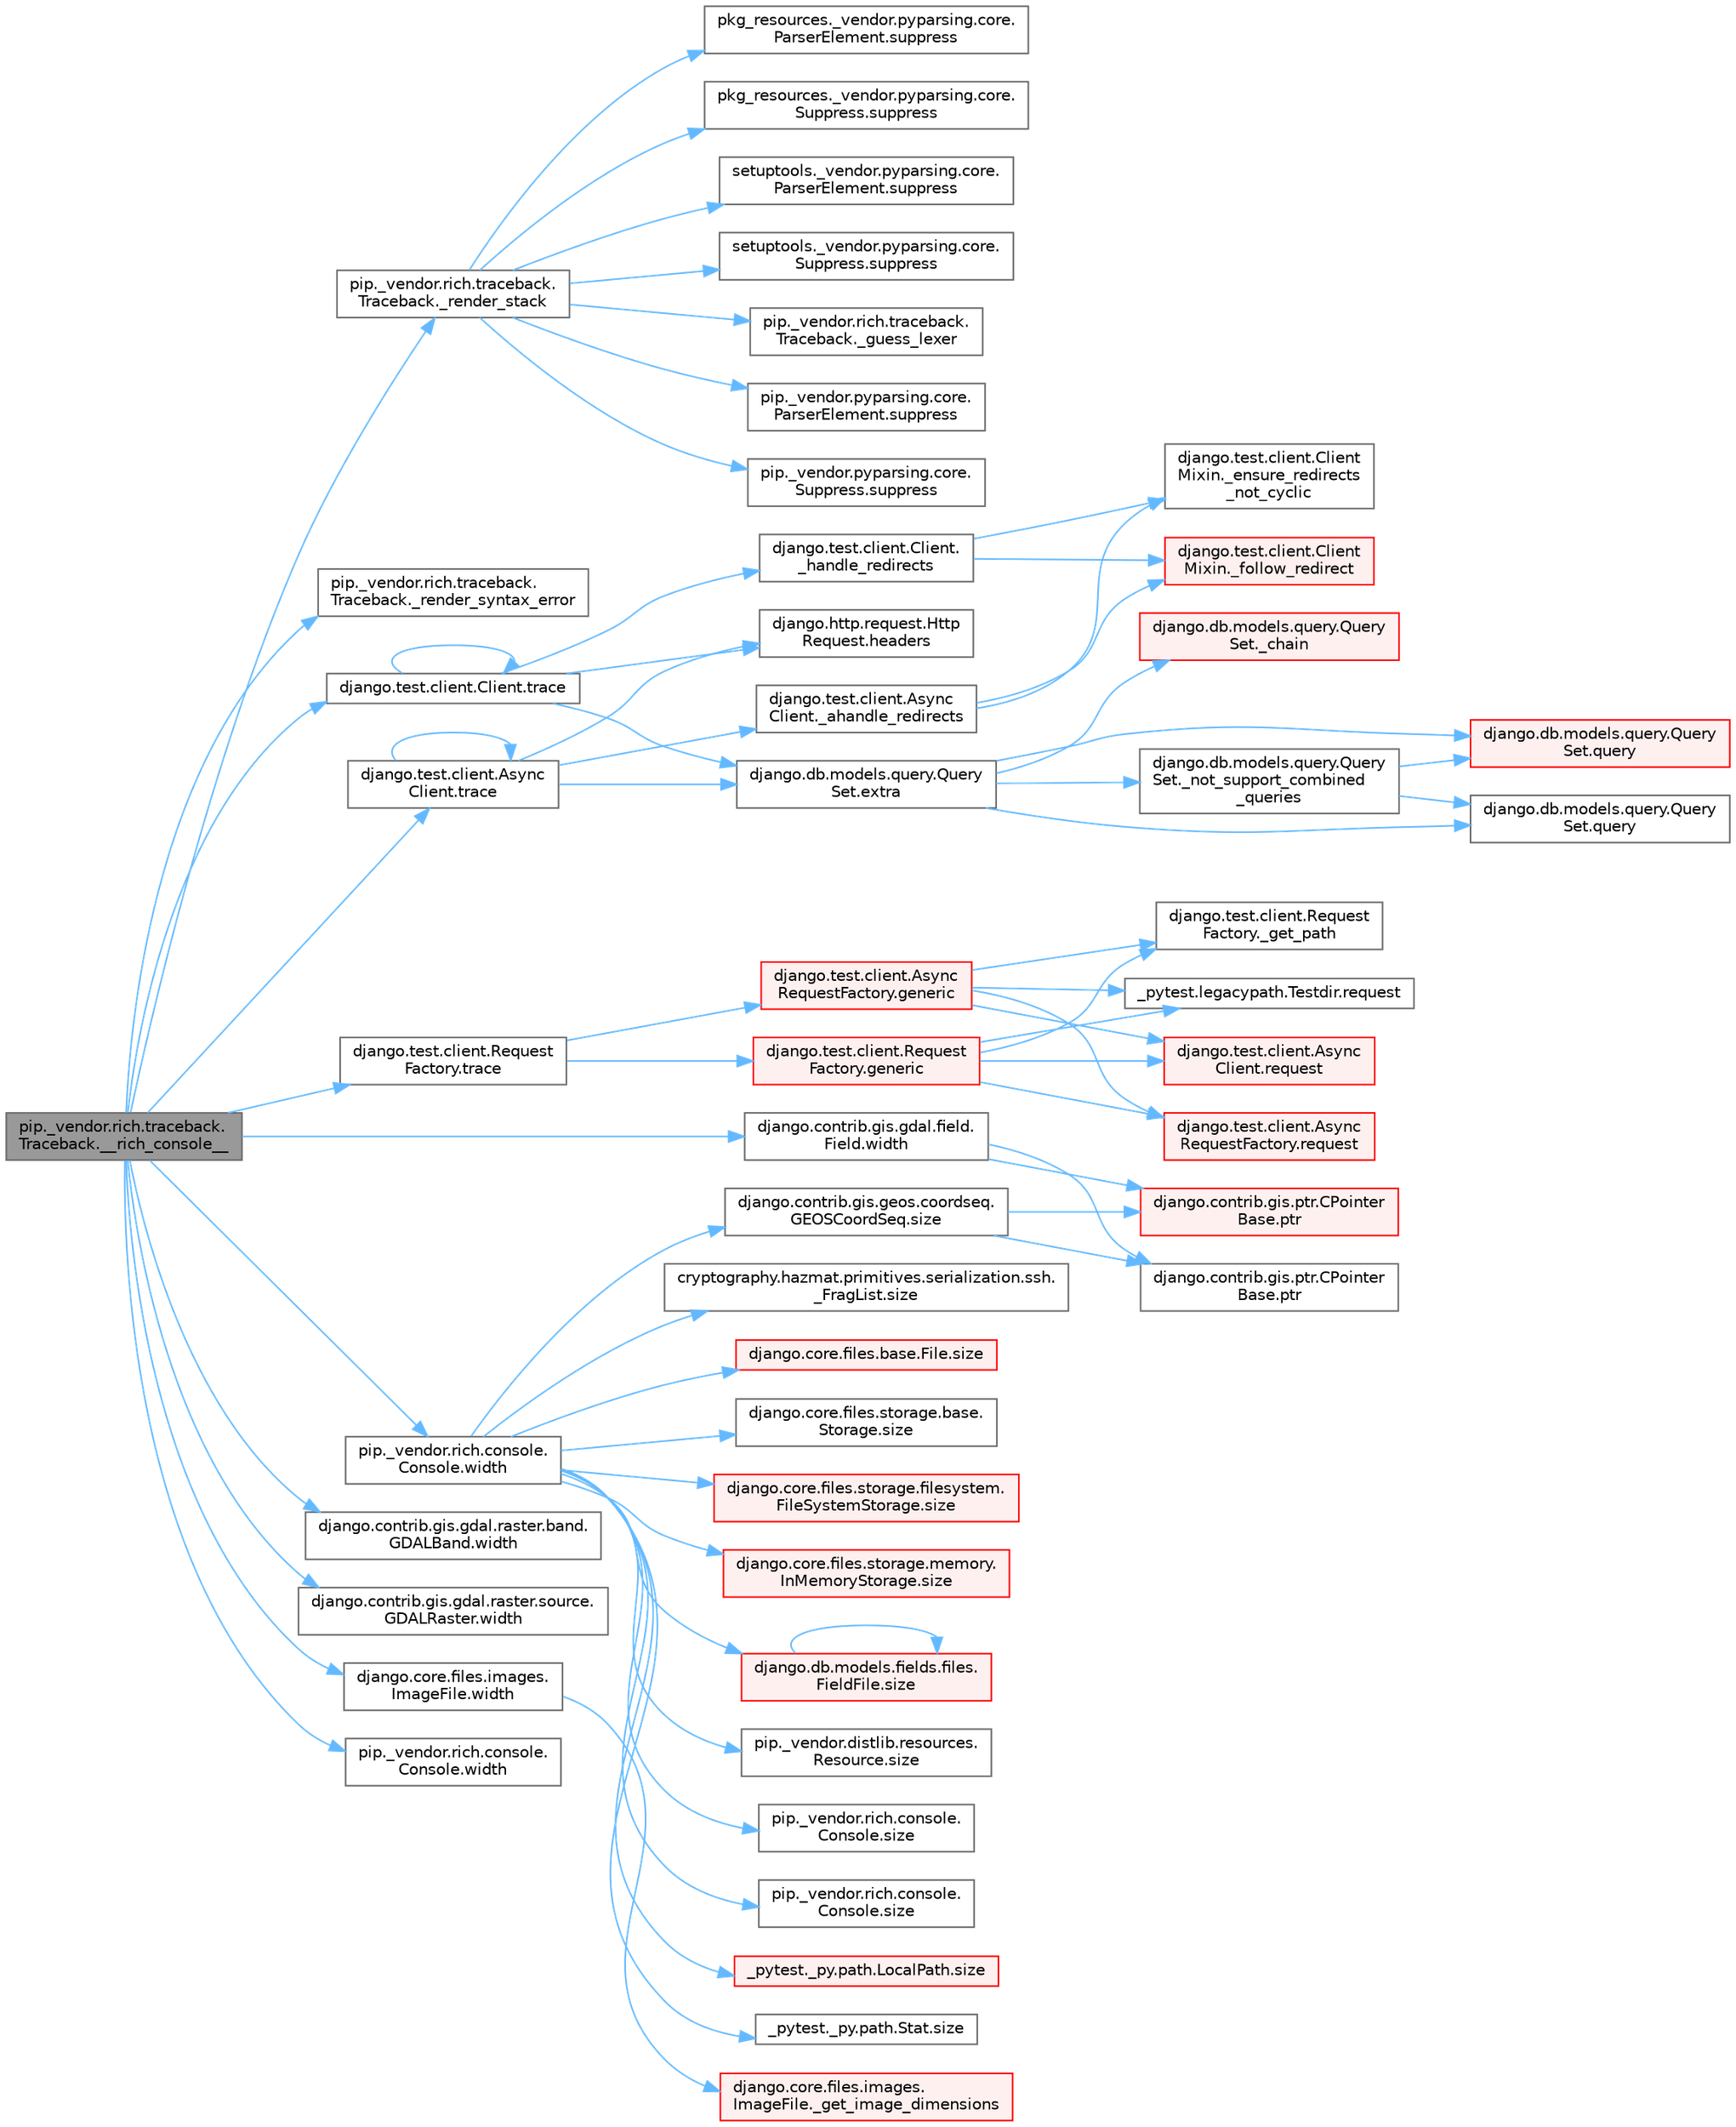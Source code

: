 digraph "pip._vendor.rich.traceback.Traceback.__rich_console__"
{
 // LATEX_PDF_SIZE
  bgcolor="transparent";
  edge [fontname=Helvetica,fontsize=10,labelfontname=Helvetica,labelfontsize=10];
  node [fontname=Helvetica,fontsize=10,shape=box,height=0.2,width=0.4];
  rankdir="LR";
  Node1 [id="Node000001",label="pip._vendor.rich.traceback.\lTraceback.__rich_console__",height=0.2,width=0.4,color="gray40", fillcolor="grey60", style="filled", fontcolor="black",tooltip=" "];
  Node1 -> Node2 [id="edge1_Node000001_Node000002",color="steelblue1",style="solid",tooltip=" "];
  Node2 [id="Node000002",label="pip._vendor.rich.traceback.\lTraceback._render_stack",height=0.2,width=0.4,color="grey40", fillcolor="white", style="filled",URL="$classpip_1_1__vendor_1_1rich_1_1traceback_1_1_traceback.html#ab6797427429ce94db45452a4dd22f62d",tooltip=" "];
  Node2 -> Node3 [id="edge2_Node000002_Node000003",color="steelblue1",style="solid",tooltip=" "];
  Node3 [id="Node000003",label="pip._vendor.rich.traceback.\lTraceback._guess_lexer",height=0.2,width=0.4,color="grey40", fillcolor="white", style="filled",URL="$classpip_1_1__vendor_1_1rich_1_1traceback_1_1_traceback.html#ac66024919f5b43f84fdc512c10e4e864",tooltip=" "];
  Node2 -> Node4 [id="edge3_Node000002_Node000004",color="steelblue1",style="solid",tooltip=" "];
  Node4 [id="Node000004",label="pip._vendor.pyparsing.core.\lParserElement.suppress",height=0.2,width=0.4,color="grey40", fillcolor="white", style="filled",URL="$classpip_1_1__vendor_1_1pyparsing_1_1core_1_1_parser_element.html#a884b5e09bec4228e9b9e79e7f0fd1a9d",tooltip=" "];
  Node2 -> Node5 [id="edge4_Node000002_Node000005",color="steelblue1",style="solid",tooltip=" "];
  Node5 [id="Node000005",label="pip._vendor.pyparsing.core.\lSuppress.suppress",height=0.2,width=0.4,color="grey40", fillcolor="white", style="filled",URL="$classpip_1_1__vendor_1_1pyparsing_1_1core_1_1_suppress.html#a6871faeb0778e8c8c58abb858516a293",tooltip=" "];
  Node2 -> Node6 [id="edge5_Node000002_Node000006",color="steelblue1",style="solid",tooltip=" "];
  Node6 [id="Node000006",label="pkg_resources._vendor.pyparsing.core.\lParserElement.suppress",height=0.2,width=0.4,color="grey40", fillcolor="white", style="filled",URL="$classpkg__resources_1_1__vendor_1_1pyparsing_1_1core_1_1_parser_element.html#a20564169d6176bcc9a9edef872d7f967",tooltip=" "];
  Node2 -> Node7 [id="edge6_Node000002_Node000007",color="steelblue1",style="solid",tooltip=" "];
  Node7 [id="Node000007",label="pkg_resources._vendor.pyparsing.core.\lSuppress.suppress",height=0.2,width=0.4,color="grey40", fillcolor="white", style="filled",URL="$classpkg__resources_1_1__vendor_1_1pyparsing_1_1core_1_1_suppress.html#a1c97e6205cbed31f9f22602e98add9fb",tooltip=" "];
  Node2 -> Node8 [id="edge7_Node000002_Node000008",color="steelblue1",style="solid",tooltip=" "];
  Node8 [id="Node000008",label="setuptools._vendor.pyparsing.core.\lParserElement.suppress",height=0.2,width=0.4,color="grey40", fillcolor="white", style="filled",URL="$classsetuptools_1_1__vendor_1_1pyparsing_1_1core_1_1_parser_element.html#acf8784820a0ca917f22d22b7ed612b73",tooltip=" "];
  Node2 -> Node9 [id="edge8_Node000002_Node000009",color="steelblue1",style="solid",tooltip=" "];
  Node9 [id="Node000009",label="setuptools._vendor.pyparsing.core.\lSuppress.suppress",height=0.2,width=0.4,color="grey40", fillcolor="white", style="filled",URL="$classsetuptools_1_1__vendor_1_1pyparsing_1_1core_1_1_suppress.html#ad15cb866ba79cc6605d054eec8ec74bb",tooltip=" "];
  Node1 -> Node10 [id="edge9_Node000001_Node000010",color="steelblue1",style="solid",tooltip=" "];
  Node10 [id="Node000010",label="pip._vendor.rich.traceback.\lTraceback._render_syntax_error",height=0.2,width=0.4,color="grey40", fillcolor="white", style="filled",URL="$classpip_1_1__vendor_1_1rich_1_1traceback_1_1_traceback.html#a90d56208f9a9fd85aa937346fa2de637",tooltip=" "];
  Node1 -> Node11 [id="edge10_Node000001_Node000011",color="steelblue1",style="solid",tooltip=" "];
  Node11 [id="Node000011",label="django.test.client.Async\lClient.trace",height=0.2,width=0.4,color="grey40", fillcolor="white", style="filled",URL="$classdjango_1_1test_1_1client_1_1_async_client.html#a197d5b0fa84f8aab0df2c9a74b5f6176",tooltip=" "];
  Node11 -> Node12 [id="edge11_Node000011_Node000012",color="steelblue1",style="solid",tooltip=" "];
  Node12 [id="Node000012",label="django.test.client.Async\lClient._ahandle_redirects",height=0.2,width=0.4,color="grey40", fillcolor="white", style="filled",URL="$classdjango_1_1test_1_1client_1_1_async_client.html#a8740fe0dc39e7fe74e515be78449ee76",tooltip=" "];
  Node12 -> Node13 [id="edge12_Node000012_Node000013",color="steelblue1",style="solid",tooltip=" "];
  Node13 [id="Node000013",label="django.test.client.Client\lMixin._ensure_redirects\l_not_cyclic",height=0.2,width=0.4,color="grey40", fillcolor="white", style="filled",URL="$classdjango_1_1test_1_1client_1_1_client_mixin.html#ad7099532600f4531dd132d81939d61ad",tooltip=" "];
  Node12 -> Node14 [id="edge13_Node000012_Node000014",color="steelblue1",style="solid",tooltip=" "];
  Node14 [id="Node000014",label="django.test.client.Client\lMixin._follow_redirect",height=0.2,width=0.4,color="red", fillcolor="#FFF0F0", style="filled",URL="$classdjango_1_1test_1_1client_1_1_client_mixin.html#a8ef9c674c0e06268a84a19666287c660",tooltip=" "];
  Node11 -> Node1237 [id="edge14_Node000011_Node001237",color="steelblue1",style="solid",tooltip=" "];
  Node1237 [id="Node001237",label="django.db.models.query.Query\lSet.extra",height=0.2,width=0.4,color="grey40", fillcolor="white", style="filled",URL="$classdjango_1_1db_1_1models_1_1query_1_1_query_set.html#ae54983d1fa1ba41e84f20cea946cde79",tooltip=" "];
  Node1237 -> Node183 [id="edge15_Node001237_Node000183",color="steelblue1",style="solid",tooltip=" "];
  Node183 [id="Node000183",label="django.db.models.query.Query\lSet._chain",height=0.2,width=0.4,color="red", fillcolor="#FFF0F0", style="filled",URL="$classdjango_1_1db_1_1models_1_1query_1_1_query_set.html#a182d4dbe4af5d2d79141ccb1e5b0d103",tooltip=" "];
  Node1237 -> Node201 [id="edge16_Node001237_Node000201",color="steelblue1",style="solid",tooltip=" "];
  Node201 [id="Node000201",label="django.db.models.query.Query\lSet._not_support_combined\l_queries",height=0.2,width=0.4,color="grey40", fillcolor="white", style="filled",URL="$classdjango_1_1db_1_1models_1_1query_1_1_query_set.html#aa8310ec206924c94141bef75563958e2",tooltip=" "];
  Node201 -> Node175 [id="edge17_Node000201_Node000175",color="steelblue1",style="solid",tooltip=" "];
  Node175 [id="Node000175",label="django.db.models.query.Query\lSet.query",height=0.2,width=0.4,color="red", fillcolor="#FFF0F0", style="filled",URL="$classdjango_1_1db_1_1models_1_1query_1_1_query_set.html#a8028ed81b109acb162489dbd16604c83",tooltip=" "];
  Node201 -> Node177 [id="edge18_Node000201_Node000177",color="steelblue1",style="solid",tooltip=" "];
  Node177 [id="Node000177",label="django.db.models.query.Query\lSet.query",height=0.2,width=0.4,color="grey40", fillcolor="white", style="filled",URL="$classdjango_1_1db_1_1models_1_1query_1_1_query_set.html#a0b0307a9b3f65303afb2c5783372d2c2",tooltip=" "];
  Node1237 -> Node175 [id="edge19_Node001237_Node000175",color="steelblue1",style="solid",tooltip=" "];
  Node1237 -> Node177 [id="edge20_Node001237_Node000177",color="steelblue1",style="solid",tooltip=" "];
  Node11 -> Node375 [id="edge21_Node000011_Node000375",color="steelblue1",style="solid",tooltip=" "];
  Node375 [id="Node000375",label="django.http.request.Http\lRequest.headers",height=0.2,width=0.4,color="grey40", fillcolor="white", style="filled",URL="$classdjango_1_1http_1_1request_1_1_http_request.html#a757d86c06e163aa94180817723ce1b9c",tooltip=" "];
  Node11 -> Node11 [id="edge22_Node000011_Node000011",color="steelblue1",style="solid",tooltip=" "];
  Node1 -> Node4489 [id="edge23_Node000001_Node004489",color="steelblue1",style="solid",tooltip=" "];
  Node4489 [id="Node004489",label="django.test.client.Client.trace",height=0.2,width=0.4,color="grey40", fillcolor="white", style="filled",URL="$classdjango_1_1test_1_1client_1_1_client.html#a79f73f0c3939a11d92c0b9908d1f7508",tooltip=" "];
  Node4489 -> Node1465 [id="edge24_Node004489_Node001465",color="steelblue1",style="solid",tooltip=" "];
  Node1465 [id="Node001465",label="django.test.client.Client.\l_handle_redirects",height=0.2,width=0.4,color="grey40", fillcolor="white", style="filled",URL="$classdjango_1_1test_1_1client_1_1_client.html#a234b328f33c374ad181aa49c6515d469",tooltip=" "];
  Node1465 -> Node13 [id="edge25_Node001465_Node000013",color="steelblue1",style="solid",tooltip=" "];
  Node1465 -> Node14 [id="edge26_Node001465_Node000014",color="steelblue1",style="solid",tooltip=" "];
  Node4489 -> Node1237 [id="edge27_Node004489_Node001237",color="steelblue1",style="solid",tooltip=" "];
  Node4489 -> Node375 [id="edge28_Node004489_Node000375",color="steelblue1",style="solid",tooltip=" "];
  Node4489 -> Node4489 [id="edge29_Node004489_Node004489",color="steelblue1",style="solid",tooltip=" "];
  Node1 -> Node4490 [id="edge30_Node000001_Node004490",color="steelblue1",style="solid",tooltip=" "];
  Node4490 [id="Node004490",label="django.test.client.Request\lFactory.trace",height=0.2,width=0.4,color="grey40", fillcolor="white", style="filled",URL="$classdjango_1_1test_1_1client_1_1_request_factory.html#a36d3cbd7c94c45abbabe8805bd03701f",tooltip=" "];
  Node4490 -> Node1467 [id="edge31_Node004490_Node001467",color="steelblue1",style="solid",tooltip=" "];
  Node1467 [id="Node001467",label="django.test.client.Async\lRequestFactory.generic",height=0.2,width=0.4,color="red", fillcolor="#FFF0F0", style="filled",URL="$classdjango_1_1test_1_1client_1_1_async_request_factory.html#a470d6888694e77c09bd7d8bf6d588233",tooltip=" "];
  Node1467 -> Node1468 [id="edge32_Node001467_Node001468",color="steelblue1",style="solid",tooltip=" "];
  Node1468 [id="Node001468",label="django.test.client.Request\lFactory._get_path",height=0.2,width=0.4,color="grey40", fillcolor="white", style="filled",URL="$classdjango_1_1test_1_1client_1_1_request_factory.html#a302ee1757ca68b1b60b32b3828df772d",tooltip=" "];
  Node1467 -> Node376 [id="edge33_Node001467_Node000376",color="steelblue1",style="solid",tooltip=" "];
  Node376 [id="Node000376",label="_pytest.legacypath.Testdir.request",height=0.2,width=0.4,color="grey40", fillcolor="white", style="filled",URL="$class__pytest_1_1legacypath_1_1_testdir.html#a0e10c900efcd764da85254119e4d64c4",tooltip=" "];
  Node1467 -> Node377 [id="edge34_Node001467_Node000377",color="steelblue1",style="solid",tooltip=" "];
  Node377 [id="Node000377",label="django.test.client.Async\lClient.request",height=0.2,width=0.4,color="red", fillcolor="#FFF0F0", style="filled",URL="$classdjango_1_1test_1_1client_1_1_async_client.html#a891cc2f6b81dcf3583bbbde8d21a713a",tooltip=" "];
  Node1467 -> Node379 [id="edge35_Node001467_Node000379",color="steelblue1",style="solid",tooltip=" "];
  Node379 [id="Node000379",label="django.test.client.Async\lRequestFactory.request",height=0.2,width=0.4,color="red", fillcolor="#FFF0F0", style="filled",URL="$classdjango_1_1test_1_1client_1_1_async_request_factory.html#aab026845547a4c2d9203b8710b90f6cd",tooltip=" "];
  Node4490 -> Node1469 [id="edge36_Node004490_Node001469",color="steelblue1",style="solid",tooltip=" "];
  Node1469 [id="Node001469",label="django.test.client.Request\lFactory.generic",height=0.2,width=0.4,color="red", fillcolor="#FFF0F0", style="filled",URL="$classdjango_1_1test_1_1client_1_1_request_factory.html#a24740fe264de91d8c4c1205c9172206d",tooltip=" "];
  Node1469 -> Node1468 [id="edge37_Node001469_Node001468",color="steelblue1",style="solid",tooltip=" "];
  Node1469 -> Node376 [id="edge38_Node001469_Node000376",color="steelblue1",style="solid",tooltip=" "];
  Node1469 -> Node377 [id="edge39_Node001469_Node000377",color="steelblue1",style="solid",tooltip=" "];
  Node1469 -> Node379 [id="edge40_Node001469_Node000379",color="steelblue1",style="solid",tooltip=" "];
  Node1 -> Node1693 [id="edge41_Node000001_Node001693",color="steelblue1",style="solid",tooltip=" "];
  Node1693 [id="Node001693",label="django.contrib.gis.gdal.field.\lField.width",height=0.2,width=0.4,color="grey40", fillcolor="white", style="filled",URL="$classdjango_1_1contrib_1_1gis_1_1gdal_1_1field_1_1_field.html#a9d43a623b937f633a9e6dca9323f5fa7",tooltip=" "];
  Node1693 -> Node216 [id="edge42_Node001693_Node000216",color="steelblue1",style="solid",tooltip=" "];
  Node216 [id="Node000216",label="django.contrib.gis.ptr.CPointer\lBase.ptr",height=0.2,width=0.4,color="red", fillcolor="#FFF0F0", style="filled",URL="$classdjango_1_1contrib_1_1gis_1_1ptr_1_1_c_pointer_base.html#a55873c889d27c42497c5a832c24e041b",tooltip=" "];
  Node1693 -> Node217 [id="edge43_Node001693_Node000217",color="steelblue1",style="solid",tooltip=" "];
  Node217 [id="Node000217",label="django.contrib.gis.ptr.CPointer\lBase.ptr",height=0.2,width=0.4,color="grey40", fillcolor="white", style="filled",URL="$classdjango_1_1contrib_1_1gis_1_1ptr_1_1_c_pointer_base.html#a73d2e45828ab4d985549c571852996fa",tooltip=" "];
  Node1 -> Node1694 [id="edge44_Node000001_Node001694",color="steelblue1",style="solid",tooltip=" "];
  Node1694 [id="Node001694",label="django.contrib.gis.gdal.raster.band.\lGDALBand.width",height=0.2,width=0.4,color="grey40", fillcolor="white", style="filled",URL="$classdjango_1_1contrib_1_1gis_1_1gdal_1_1raster_1_1band_1_1_g_d_a_l_band.html#a407780888708f2bb99b4d298eb6d8062",tooltip=" "];
  Node1 -> Node1695 [id="edge45_Node000001_Node001695",color="steelblue1",style="solid",tooltip=" "];
  Node1695 [id="Node001695",label="django.contrib.gis.gdal.raster.source.\lGDALRaster.width",height=0.2,width=0.4,color="grey40", fillcolor="white", style="filled",URL="$classdjango_1_1contrib_1_1gis_1_1gdal_1_1raster_1_1source_1_1_g_d_a_l_raster.html#a58442e42bce5bcabb54fab7a2e636bc2",tooltip=" "];
  Node1 -> Node1696 [id="edge46_Node000001_Node001696",color="steelblue1",style="solid",tooltip=" "];
  Node1696 [id="Node001696",label="django.core.files.images.\lImageFile.width",height=0.2,width=0.4,color="grey40", fillcolor="white", style="filled",URL="$classdjango_1_1core_1_1files_1_1images_1_1_image_file.html#a3a50a37ab3f2d7395c892a262ecb49bc",tooltip=" "];
  Node1696 -> Node323 [id="edge47_Node001696_Node000323",color="steelblue1",style="solid",tooltip=" "];
  Node323 [id="Node000323",label="django.core.files.images.\lImageFile._get_image_dimensions",height=0.2,width=0.4,color="red", fillcolor="#FFF0F0", style="filled",URL="$classdjango_1_1core_1_1files_1_1images_1_1_image_file.html#a2832e2235f63c851f4652a4ea59ec924",tooltip=" "];
  Node1 -> Node1697 [id="edge48_Node000001_Node001697",color="steelblue1",style="solid",tooltip=" "];
  Node1697 [id="Node001697",label="pip._vendor.rich.console.\lConsole.width",height=0.2,width=0.4,color="grey40", fillcolor="white", style="filled",URL="$classpip_1_1__vendor_1_1rich_1_1console_1_1_console.html#a3163e1b4e2842bc355d0f5c3100ecc08",tooltip=" "];
  Node1697 -> Node1664 [id="edge49_Node001697_Node001664",color="steelblue1",style="solid",tooltip=" "];
  Node1664 [id="Node001664",label="_pytest._py.path.LocalPath.size",height=0.2,width=0.4,color="red", fillcolor="#FFF0F0", style="filled",URL="$class__pytest_1_1__py_1_1path_1_1_local_path.html#a01312293d7ed99c7153402aa1c228012",tooltip=" "];
  Node1697 -> Node1668 [id="edge50_Node001697_Node001668",color="steelblue1",style="solid",tooltip=" "];
  Node1668 [id="Node001668",label="_pytest._py.path.Stat.size",height=0.2,width=0.4,color="grey40", fillcolor="white", style="filled",URL="$class__pytest_1_1__py_1_1path_1_1_stat.html#a206ba7bd29fc72352b3af66d7a7aafef",tooltip=" "];
  Node1697 -> Node1669 [id="edge51_Node001697_Node001669",color="steelblue1",style="solid",tooltip=" "];
  Node1669 [id="Node001669",label="cryptography.hazmat.primitives.serialization.ssh.\l_FragList.size",height=0.2,width=0.4,color="grey40", fillcolor="white", style="filled",URL="$classcryptography_1_1hazmat_1_1primitives_1_1serialization_1_1ssh_1_1___frag_list.html#a7e9d0a2bab129dc613ec19fe73f24252",tooltip=" "];
  Node1697 -> Node1670 [id="edge52_Node001697_Node001670",color="steelblue1",style="solid",tooltip=" "];
  Node1670 [id="Node001670",label="django.contrib.gis.geos.coordseq.\lGEOSCoordSeq.size",height=0.2,width=0.4,color="grey40", fillcolor="white", style="filled",URL="$classdjango_1_1contrib_1_1gis_1_1geos_1_1coordseq_1_1_g_e_o_s_coord_seq.html#a918c80def6f7235c7da41e8aaf614fa6",tooltip=" "];
  Node1670 -> Node216 [id="edge53_Node001670_Node000216",color="steelblue1",style="solid",tooltip=" "];
  Node1670 -> Node217 [id="edge54_Node001670_Node000217",color="steelblue1",style="solid",tooltip=" "];
  Node1697 -> Node1671 [id="edge55_Node001697_Node001671",color="steelblue1",style="solid",tooltip=" "];
  Node1671 [id="Node001671",label="django.core.files.base.File.size",height=0.2,width=0.4,color="red", fillcolor="#FFF0F0", style="filled",URL="$classdjango_1_1core_1_1files_1_1base_1_1_file.html#abe624c2bbb9a5c895e8d99ec7de4fd3d",tooltip=" "];
  Node1697 -> Node1672 [id="edge56_Node001697_Node001672",color="steelblue1",style="solid",tooltip=" "];
  Node1672 [id="Node001672",label="django.core.files.storage.base.\lStorage.size",height=0.2,width=0.4,color="grey40", fillcolor="white", style="filled",URL="$classdjango_1_1core_1_1files_1_1storage_1_1base_1_1_storage.html#a135bb0f4147e20b20d038cdc2304dd78",tooltip=" "];
  Node1697 -> Node1673 [id="edge57_Node001697_Node001673",color="steelblue1",style="solid",tooltip=" "];
  Node1673 [id="Node001673",label="django.core.files.storage.filesystem.\lFileSystemStorage.size",height=0.2,width=0.4,color="red", fillcolor="#FFF0F0", style="filled",URL="$classdjango_1_1core_1_1files_1_1storage_1_1filesystem_1_1_file_system_storage.html#a6e5dbaebdedc839f8a2869922a7181de",tooltip=" "];
  Node1697 -> Node1674 [id="edge58_Node001697_Node001674",color="steelblue1",style="solid",tooltip=" "];
  Node1674 [id="Node001674",label="django.core.files.storage.memory.\lInMemoryStorage.size",height=0.2,width=0.4,color="red", fillcolor="#FFF0F0", style="filled",URL="$classdjango_1_1core_1_1files_1_1storage_1_1memory_1_1_in_memory_storage.html#ac6691324035626377fb3989472a673be",tooltip=" "];
  Node1697 -> Node1689 [id="edge59_Node001697_Node001689",color="steelblue1",style="solid",tooltip=" "];
  Node1689 [id="Node001689",label="django.db.models.fields.files.\lFieldFile.size",height=0.2,width=0.4,color="red", fillcolor="#FFF0F0", style="filled",URL="$classdjango_1_1db_1_1models_1_1fields_1_1files_1_1_field_file.html#aea23a57308858c3cbc573c67f2ab9b74",tooltip=" "];
  Node1689 -> Node1689 [id="edge60_Node001689_Node001689",color="steelblue1",style="solid",tooltip=" "];
  Node1697 -> Node1690 [id="edge61_Node001697_Node001690",color="steelblue1",style="solid",tooltip=" "];
  Node1690 [id="Node001690",label="pip._vendor.distlib.resources.\lResource.size",height=0.2,width=0.4,color="grey40", fillcolor="white", style="filled",URL="$classpip_1_1__vendor_1_1distlib_1_1resources_1_1_resource.html#a65a294bc884a9f006d465df4a7be732d",tooltip=" "];
  Node1697 -> Node1691 [id="edge62_Node001697_Node001691",color="steelblue1",style="solid",tooltip=" "];
  Node1691 [id="Node001691",label="pip._vendor.rich.console.\lConsole.size",height=0.2,width=0.4,color="grey40", fillcolor="white", style="filled",URL="$classpip_1_1__vendor_1_1rich_1_1console_1_1_console.html#a51e25cd9881c627f959a35e7623b81db",tooltip=" "];
  Node1697 -> Node1692 [id="edge63_Node001697_Node001692",color="steelblue1",style="solid",tooltip=" "];
  Node1692 [id="Node001692",label="pip._vendor.rich.console.\lConsole.size",height=0.2,width=0.4,color="grey40", fillcolor="white", style="filled",URL="$classpip_1_1__vendor_1_1rich_1_1console_1_1_console.html#ae882677fb24c61ad973112e90fadafa7",tooltip=" "];
  Node1 -> Node1698 [id="edge64_Node000001_Node001698",color="steelblue1",style="solid",tooltip=" "];
  Node1698 [id="Node001698",label="pip._vendor.rich.console.\lConsole.width",height=0.2,width=0.4,color="grey40", fillcolor="white", style="filled",URL="$classpip_1_1__vendor_1_1rich_1_1console_1_1_console.html#aa2ba8c5fa1dd224794b0ac2acd384863",tooltip=" "];
}
